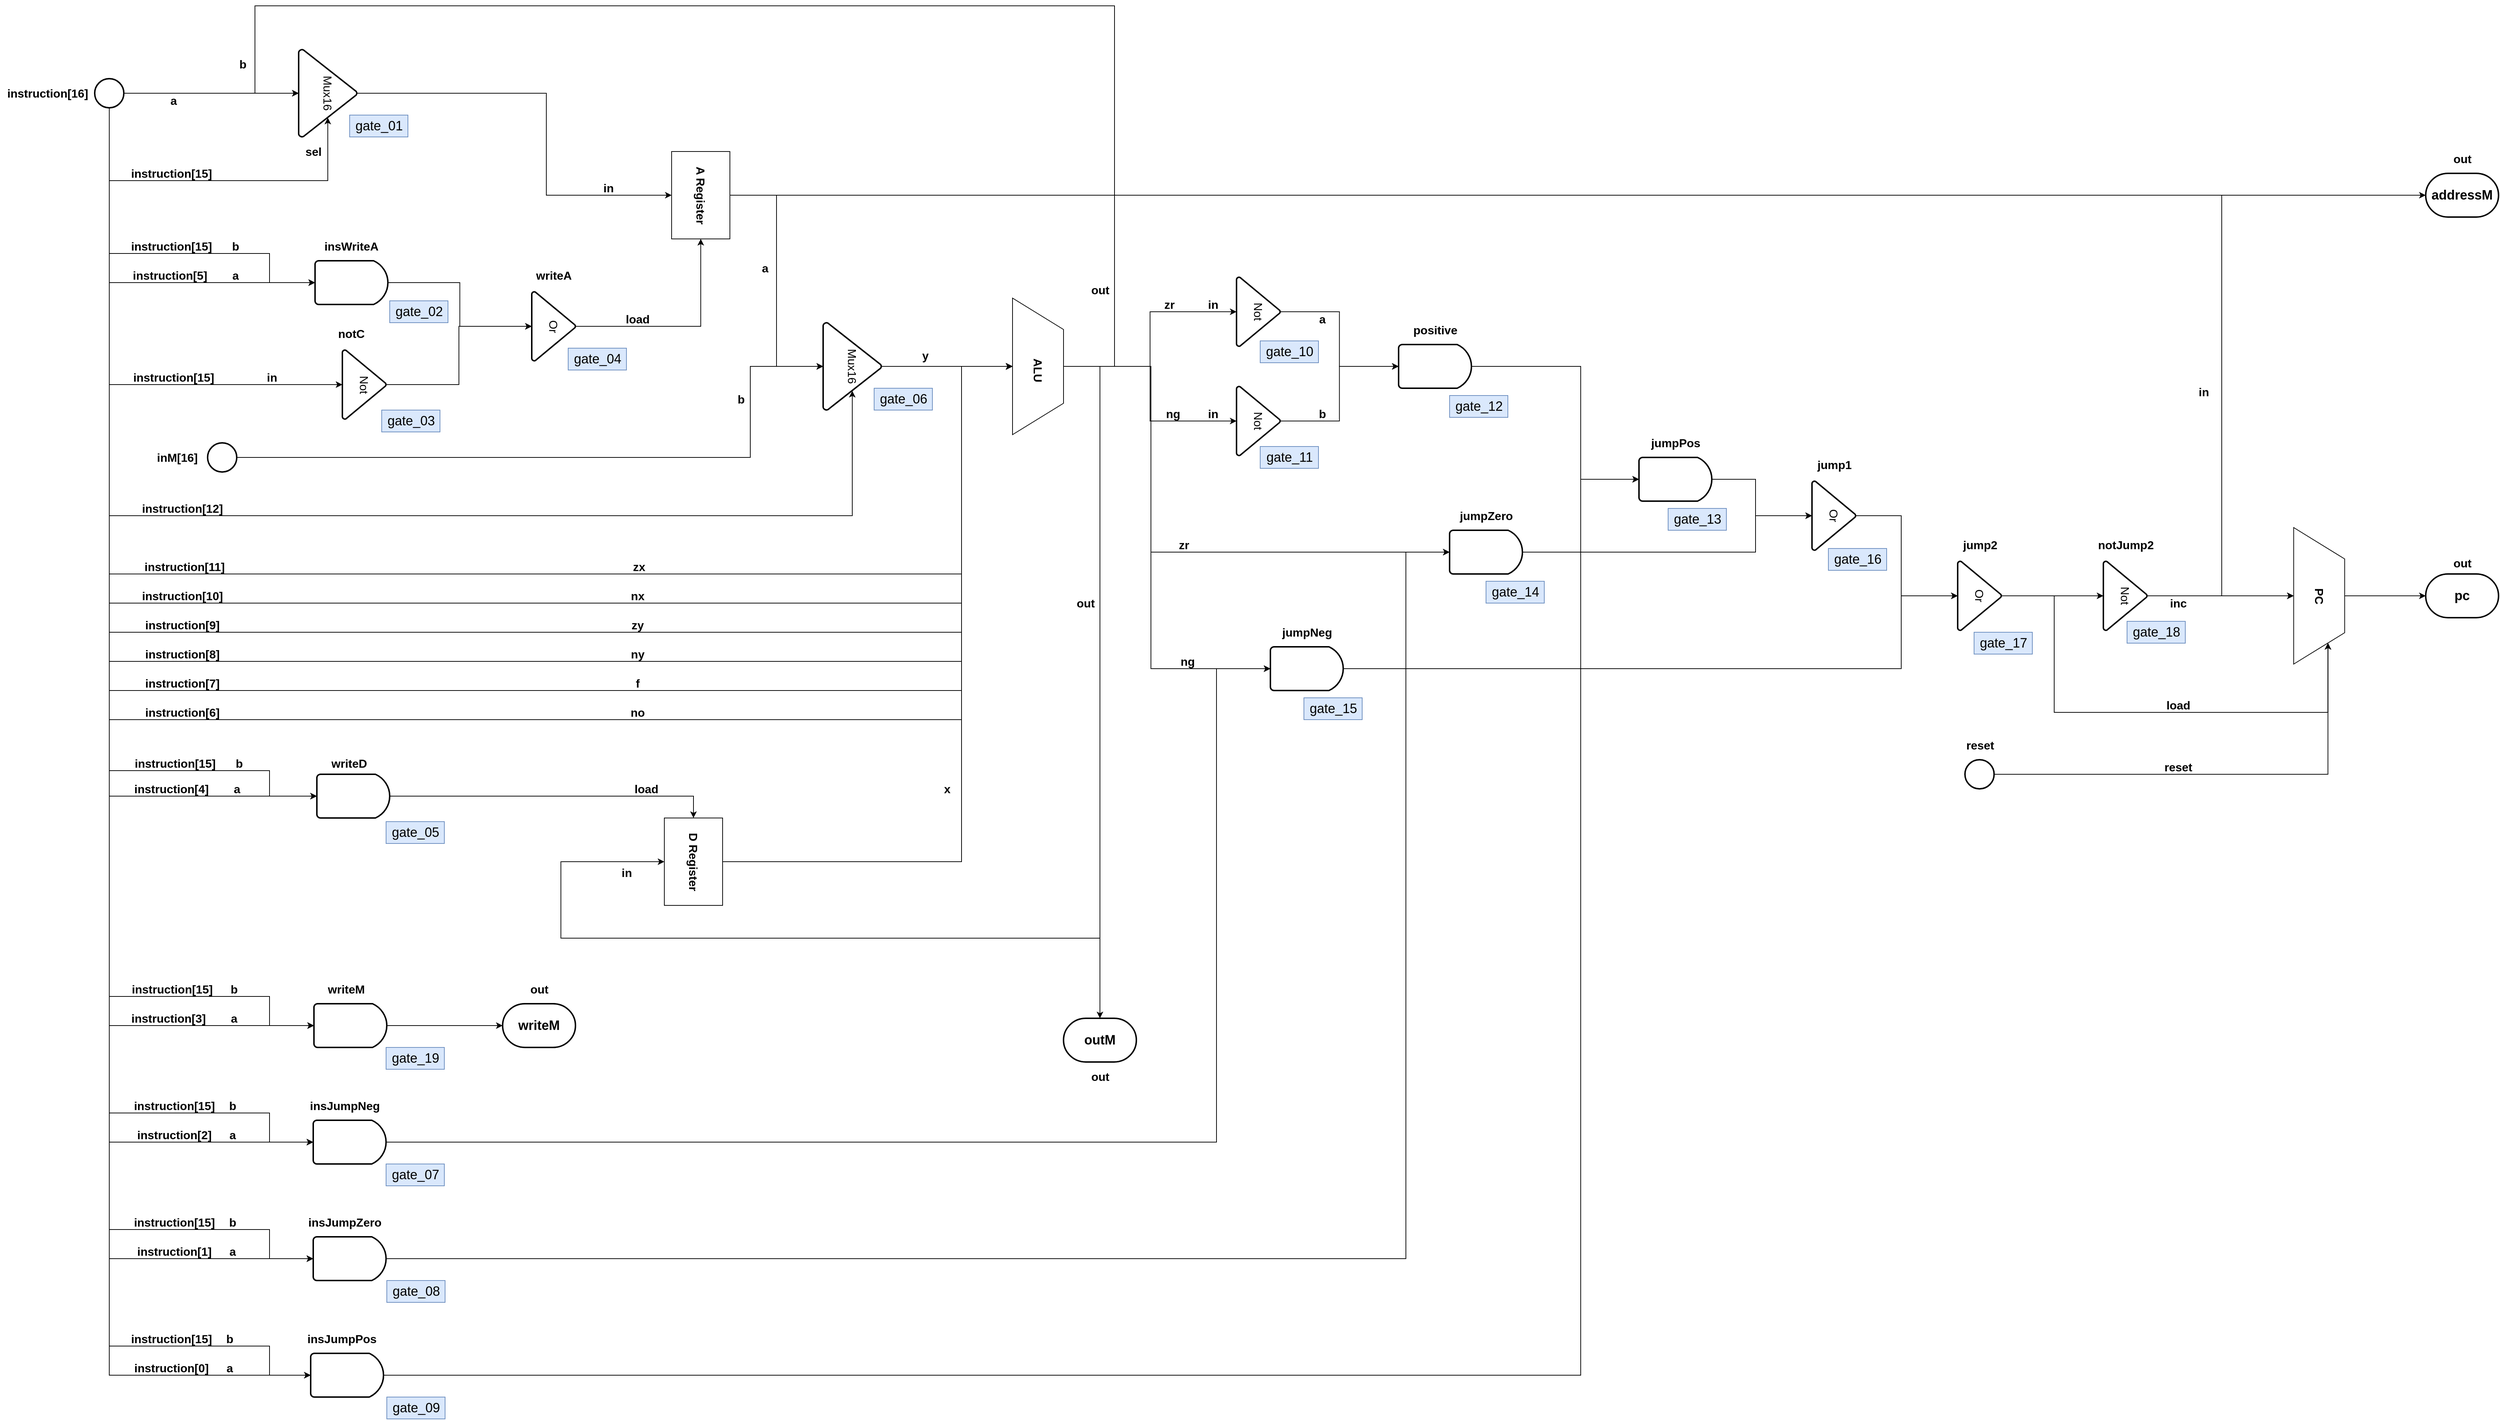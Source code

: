 <mxfile version="17.4.6" type="device"><diagram id="M8ErJZarfprn00fFAe0b" name="Page-1"><mxGraphModel dx="4912" dy="1990" grid="1" gridSize="10" guides="1" tooltips="1" connect="1" arrows="1" fold="1" page="1" pageScale="1" pageWidth="827" pageHeight="1169" math="0" shadow="0"><root><mxCell id="0"/><mxCell id="1" parent="0"/><mxCell id="nbXC6So5q-EZ1UPwCd8--90" style="edgeStyle=orthogonalEdgeStyle;rounded=0;orthogonalLoop=1;jettySize=auto;html=1;fontSize=16;entryX=0.5;entryY=1;entryDx=0;entryDy=0;entryPerimeter=0;exitX=1;exitY=0.5;exitDx=0;exitDy=0;exitPerimeter=0;" parent="1" source="nbXC6So5q-EZ1UPwCd8--1" target="nbXC6So5q-EZ1UPwCd8--88" edge="1"><mxGeometry relative="1" as="geometry"><mxPoint x="850" y="660" as="targetPoint"/><mxPoint x="320" y="670" as="sourcePoint"/><Array as="points"><mxPoint x="940" y="680"/><mxPoint x="940" y="555"/></Array></mxGeometry></mxCell><mxCell id="nbXC6So5q-EZ1UPwCd8--1" value="" style="strokeWidth=2;html=1;shape=mxgraph.flowchart.start_2;whiteSpace=wrap;" parent="1" vertex="1"><mxGeometry x="195" y="660" width="40" height="40" as="geometry"/></mxCell><mxCell id="nbXC6So5q-EZ1UPwCd8--2" value="inM[16]" style="text;html=1;align=center;verticalAlign=middle;resizable=0;points=[];autosize=1;strokeColor=none;fillColor=none;fontStyle=1;fontSize=16;" parent="1" vertex="1"><mxGeometry x="117.5" y="670" width="70" height="20" as="geometry"/></mxCell><mxCell id="nbXC6So5q-EZ1UPwCd8--8" style="edgeStyle=orthogonalEdgeStyle;rounded=0;orthogonalLoop=1;jettySize=auto;html=1;fontSize=16;" parent="1" source="nbXC6So5q-EZ1UPwCd8--3" target="nbXC6So5q-EZ1UPwCd8--7" edge="1"><mxGeometry relative="1" as="geometry"/></mxCell><mxCell id="nbXC6So5q-EZ1UPwCd8--9" style="edgeStyle=orthogonalEdgeStyle;rounded=0;orthogonalLoop=1;jettySize=auto;html=1;entryX=0.78;entryY=0.5;entryDx=0;entryDy=0;entryPerimeter=0;fontSize=16;" parent="1" source="nbXC6So5q-EZ1UPwCd8--3" target="nbXC6So5q-EZ1UPwCd8--7" edge="1"><mxGeometry relative="1" as="geometry"><Array as="points"><mxPoint x="60" y="300"/><mxPoint x="360" y="300"/></Array></mxGeometry></mxCell><mxCell id="nbXC6So5q-EZ1UPwCd8--56" style="edgeStyle=orthogonalEdgeStyle;rounded=0;orthogonalLoop=1;jettySize=auto;html=1;entryX=0;entryY=0.5;entryDx=0;entryDy=0;entryPerimeter=0;fontSize=16;exitX=0.5;exitY=1;exitDx=0;exitDy=0;exitPerimeter=0;" parent="1" source="nbXC6So5q-EZ1UPwCd8--3" target="nbXC6So5q-EZ1UPwCd8--32" edge="1"><mxGeometry relative="1" as="geometry"/></mxCell><mxCell id="nbXC6So5q-EZ1UPwCd8--59" style="edgeStyle=orthogonalEdgeStyle;rounded=0;orthogonalLoop=1;jettySize=auto;html=1;entryX=0.5;entryY=1;entryDx=0;entryDy=0;entryPerimeter=0;fontSize=16;exitX=0.5;exitY=1;exitDx=0;exitDy=0;exitPerimeter=0;" parent="1" source="nbXC6So5q-EZ1UPwCd8--3" target="nbXC6So5q-EZ1UPwCd8--43" edge="1"><mxGeometry relative="1" as="geometry"/></mxCell><mxCell id="nbXC6So5q-EZ1UPwCd8--62" style="edgeStyle=orthogonalEdgeStyle;rounded=0;orthogonalLoop=1;jettySize=auto;html=1;entryX=0;entryY=0.5;entryDx=0;entryDy=0;entryPerimeter=0;fontSize=16;" parent="1" source="nbXC6So5q-EZ1UPwCd8--3" target="nbXC6So5q-EZ1UPwCd8--32" edge="1"><mxGeometry relative="1" as="geometry"><Array as="points"><mxPoint x="60" y="400"/><mxPoint x="280" y="400"/><mxPoint x="280" y="440"/></Array></mxGeometry></mxCell><mxCell id="nbXC6So5q-EZ1UPwCd8--84" style="edgeStyle=orthogonalEdgeStyle;rounded=0;orthogonalLoop=1;jettySize=auto;html=1;entryX=0;entryY=0.5;entryDx=0;entryDy=0;entryPerimeter=0;fontSize=16;" parent="1" source="nbXC6So5q-EZ1UPwCd8--3" target="nbXC6So5q-EZ1UPwCd8--22" edge="1"><mxGeometry relative="1" as="geometry"><Array as="points"><mxPoint x="60" y="1145"/></Array></mxGeometry></mxCell><mxCell id="nbXC6So5q-EZ1UPwCd8--85" style="edgeStyle=orthogonalEdgeStyle;rounded=0;orthogonalLoop=1;jettySize=auto;html=1;entryX=0;entryY=0.5;entryDx=0;entryDy=0;entryPerimeter=0;fontSize=16;" parent="1" source="nbXC6So5q-EZ1UPwCd8--3" target="nbXC6So5q-EZ1UPwCd8--22" edge="1"><mxGeometry relative="1" as="geometry"><Array as="points"><mxPoint x="60" y="1110"/><mxPoint x="280" y="1110"/><mxPoint x="280" y="1145"/></Array></mxGeometry></mxCell><mxCell id="nbXC6So5q-EZ1UPwCd8--86" style="edgeStyle=orthogonalEdgeStyle;rounded=0;orthogonalLoop=1;jettySize=auto;html=1;entryX=0;entryY=0.5;entryDx=0;entryDy=0;entryPerimeter=0;fontSize=16;" parent="1" source="nbXC6So5q-EZ1UPwCd8--3" target="nbXC6So5q-EZ1UPwCd8--13" edge="1"><mxGeometry relative="1" as="geometry"><Array as="points"><mxPoint x="60" y="1460"/></Array></mxGeometry></mxCell><mxCell id="nbXC6So5q-EZ1UPwCd8--87" style="edgeStyle=orthogonalEdgeStyle;rounded=0;orthogonalLoop=1;jettySize=auto;html=1;entryX=0;entryY=0.5;entryDx=0;entryDy=0;entryPerimeter=0;fontSize=16;" parent="1" source="nbXC6So5q-EZ1UPwCd8--3" target="nbXC6So5q-EZ1UPwCd8--13" edge="1"><mxGeometry relative="1" as="geometry"><Array as="points"><mxPoint x="60" y="1420"/><mxPoint x="280" y="1420"/><mxPoint x="280" y="1460"/></Array></mxGeometry></mxCell><mxCell id="nbXC6So5q-EZ1UPwCd8--95" style="edgeStyle=orthogonalEdgeStyle;rounded=0;orthogonalLoop=1;jettySize=auto;html=1;entryX=0.78;entryY=0.5;entryDx=0;entryDy=0;entryPerimeter=0;fontSize=16;startArrow=none;exitX=0.5;exitY=1;exitDx=0;exitDy=0;exitPerimeter=0;" parent="1" source="nbXC6So5q-EZ1UPwCd8--3" target="nbXC6So5q-EZ1UPwCd8--88" edge="1"><mxGeometry relative="1" as="geometry"><Array as="points"><mxPoint x="60" y="760"/><mxPoint x="1080" y="760"/></Array></mxGeometry></mxCell><mxCell id="nbXC6So5q-EZ1UPwCd8--103" style="edgeStyle=orthogonalEdgeStyle;rounded=0;orthogonalLoop=1;jettySize=auto;html=1;entryX=0.5;entryY=0;entryDx=0;entryDy=0;fontSize=16;startArrow=none;exitX=0.5;exitY=1;exitDx=0;exitDy=0;exitPerimeter=0;" parent="1" source="nbXC6So5q-EZ1UPwCd8--3" target="nbXC6So5q-EZ1UPwCd8--76" edge="1"><mxGeometry relative="1" as="geometry"><Array as="points"><mxPoint x="60" y="840"/><mxPoint x="1230" y="840"/><mxPoint x="1230" y="555"/></Array></mxGeometry></mxCell><mxCell id="nbXC6So5q-EZ1UPwCd8--104" style="edgeStyle=orthogonalEdgeStyle;rounded=0;orthogonalLoop=1;jettySize=auto;html=1;entryX=0.5;entryY=0;entryDx=0;entryDy=0;fontSize=16;" parent="1" source="nbXC6So5q-EZ1UPwCd8--3" target="nbXC6So5q-EZ1UPwCd8--76" edge="1"><mxGeometry relative="1" as="geometry"><Array as="points"><mxPoint x="60" y="880"/><mxPoint x="1230" y="880"/><mxPoint x="1230" y="555"/></Array></mxGeometry></mxCell><mxCell id="nbXC6So5q-EZ1UPwCd8--105" style="edgeStyle=orthogonalEdgeStyle;rounded=0;orthogonalLoop=1;jettySize=auto;html=1;entryX=0.5;entryY=0;entryDx=0;entryDy=0;fontSize=16;" parent="1" source="nbXC6So5q-EZ1UPwCd8--3" target="nbXC6So5q-EZ1UPwCd8--76" edge="1"><mxGeometry relative="1" as="geometry"><Array as="points"><mxPoint x="60" y="920"/><mxPoint x="1230" y="920"/><mxPoint x="1230" y="555"/></Array></mxGeometry></mxCell><mxCell id="nbXC6So5q-EZ1UPwCd8--106" style="edgeStyle=orthogonalEdgeStyle;rounded=0;orthogonalLoop=1;jettySize=auto;html=1;entryX=0.5;entryY=0;entryDx=0;entryDy=0;fontSize=16;startArrow=none;exitX=0.5;exitY=1;exitDx=0;exitDy=0;exitPerimeter=0;" parent="1" source="nbXC6So5q-EZ1UPwCd8--3" target="nbXC6So5q-EZ1UPwCd8--76" edge="1"><mxGeometry relative="1" as="geometry"><Array as="points"><mxPoint x="60" y="960"/><mxPoint x="1230" y="960"/><mxPoint x="1230" y="555"/></Array></mxGeometry></mxCell><mxCell id="nbXC6So5q-EZ1UPwCd8--107" style="edgeStyle=orthogonalEdgeStyle;rounded=0;orthogonalLoop=1;jettySize=auto;html=1;entryX=0.5;entryY=0;entryDx=0;entryDy=0;fontSize=16;" parent="1" source="nbXC6So5q-EZ1UPwCd8--3" target="nbXC6So5q-EZ1UPwCd8--76" edge="1"><mxGeometry relative="1" as="geometry"><Array as="points"><mxPoint x="60" y="1000"/><mxPoint x="1230" y="1000"/><mxPoint x="1230" y="555"/></Array></mxGeometry></mxCell><mxCell id="nbXC6So5q-EZ1UPwCd8--108" style="edgeStyle=orthogonalEdgeStyle;rounded=0;orthogonalLoop=1;jettySize=auto;html=1;entryX=0.5;entryY=0;entryDx=0;entryDy=0;fontSize=16;startArrow=none;exitX=0.5;exitY=1;exitDx=0;exitDy=0;exitPerimeter=0;" parent="1" source="nbXC6So5q-EZ1UPwCd8--3" target="nbXC6So5q-EZ1UPwCd8--76" edge="1"><mxGeometry relative="1" as="geometry"><Array as="points"><mxPoint x="60" y="1040"/><mxPoint x="1230" y="1040"/><mxPoint x="1230" y="555"/></Array></mxGeometry></mxCell><mxCell id="7ASzj6v2sNFbcgBbg1hA-2" style="edgeStyle=orthogonalEdgeStyle;rounded=0;orthogonalLoop=1;jettySize=auto;html=1;entryX=0;entryY=0.5;entryDx=0;entryDy=0;entryPerimeter=0;" edge="1" parent="1" source="nbXC6So5q-EZ1UPwCd8--3" target="7ASzj6v2sNFbcgBbg1hA-1"><mxGeometry relative="1" as="geometry"><Array as="points"><mxPoint x="60" y="1620"/></Array></mxGeometry></mxCell><mxCell id="7ASzj6v2sNFbcgBbg1hA-3" style="edgeStyle=orthogonalEdgeStyle;rounded=0;orthogonalLoop=1;jettySize=auto;html=1;entryX=0;entryY=0.5;entryDx=0;entryDy=0;entryPerimeter=0;" edge="1" parent="1" source="nbXC6So5q-EZ1UPwCd8--3" target="7ASzj6v2sNFbcgBbg1hA-1"><mxGeometry relative="1" as="geometry"><Array as="points"><mxPoint x="60" y="1580"/><mxPoint x="280" y="1580"/><mxPoint x="280" y="1620"/></Array></mxGeometry></mxCell><mxCell id="7ASzj6v2sNFbcgBbg1hA-16" style="edgeStyle=orthogonalEdgeStyle;rounded=0;orthogonalLoop=1;jettySize=auto;html=1;entryX=0;entryY=0.5;entryDx=0;entryDy=0;entryPerimeter=0;" edge="1" parent="1" source="nbXC6So5q-EZ1UPwCd8--3" target="7ASzj6v2sNFbcgBbg1hA-10"><mxGeometry relative="1" as="geometry"><Array as="points"><mxPoint x="60" y="1780"/></Array></mxGeometry></mxCell><mxCell id="7ASzj6v2sNFbcgBbg1hA-17" style="edgeStyle=orthogonalEdgeStyle;rounded=0;orthogonalLoop=1;jettySize=auto;html=1;entryX=0;entryY=0.5;entryDx=0;entryDy=0;entryPerimeter=0;" edge="1" parent="1" source="nbXC6So5q-EZ1UPwCd8--3" target="7ASzj6v2sNFbcgBbg1hA-10"><mxGeometry relative="1" as="geometry"><Array as="points"><mxPoint x="60" y="1740"/><mxPoint x="280" y="1740"/><mxPoint x="280" y="1780"/></Array></mxGeometry></mxCell><mxCell id="7ASzj6v2sNFbcgBbg1hA-26" style="edgeStyle=orthogonalEdgeStyle;rounded=0;orthogonalLoop=1;jettySize=auto;html=1;entryX=0;entryY=0.5;entryDx=0;entryDy=0;entryPerimeter=0;" edge="1" parent="1" source="nbXC6So5q-EZ1UPwCd8--3" target="7ASzj6v2sNFbcgBbg1hA-20"><mxGeometry relative="1" as="geometry"><mxPoint x="-150" y="790" as="targetPoint"/><Array as="points"><mxPoint x="60" y="1940"/></Array></mxGeometry></mxCell><mxCell id="7ASzj6v2sNFbcgBbg1hA-27" style="edgeStyle=orthogonalEdgeStyle;rounded=0;orthogonalLoop=1;jettySize=auto;html=1;exitX=0.5;exitY=1;exitDx=0;exitDy=0;exitPerimeter=0;entryX=0;entryY=0.5;entryDx=0;entryDy=0;entryPerimeter=0;" edge="1" parent="1" source="nbXC6So5q-EZ1UPwCd8--3" target="7ASzj6v2sNFbcgBbg1hA-20"><mxGeometry relative="1" as="geometry"><mxPoint x="-110" y="830" as="targetPoint"/><Array as="points"><mxPoint x="60" y="1900"/><mxPoint x="280" y="1900"/><mxPoint x="280" y="1940"/></Array></mxGeometry></mxCell><mxCell id="nbXC6So5q-EZ1UPwCd8--3" value="" style="strokeWidth=2;html=1;shape=mxgraph.flowchart.start_2;whiteSpace=wrap;" parent="1" vertex="1"><mxGeometry x="40" y="160" width="40" height="40" as="geometry"/></mxCell><mxCell id="nbXC6So5q-EZ1UPwCd8--4" value="instruction[16]" style="text;html=1;align=center;verticalAlign=middle;resizable=0;points=[];autosize=1;strokeColor=none;fillColor=none;fontStyle=1;fontSize=16;" parent="1" vertex="1"><mxGeometry x="-90" y="170" width="130" height="20" as="geometry"/></mxCell><mxCell id="7ASzj6v2sNFbcgBbg1hA-62" style="edgeStyle=orthogonalEdgeStyle;rounded=0;orthogonalLoop=1;jettySize=auto;html=1;entryX=0;entryY=0.75;entryDx=0;entryDy=0;" edge="1" parent="1" source="nbXC6So5q-EZ1UPwCd8--5" target="7ASzj6v2sNFbcgBbg1hA-58"><mxGeometry relative="1" as="geometry"/></mxCell><mxCell id="nbXC6So5q-EZ1UPwCd8--5" value="" style="strokeWidth=2;html=1;shape=mxgraph.flowchart.start_2;whiteSpace=wrap;" parent="1" vertex="1"><mxGeometry x="2607.5" y="1095" width="40" height="40" as="geometry"/></mxCell><mxCell id="nbXC6So5q-EZ1UPwCd8--6" value="reset" style="text;html=1;align=center;verticalAlign=middle;resizable=0;points=[];autosize=1;strokeColor=none;fillColor=none;fontStyle=1;fontSize=16;" parent="1" vertex="1"><mxGeometry x="2602.5" y="1065" width="50" height="20" as="geometry"/></mxCell><mxCell id="nbXC6So5q-EZ1UPwCd8--67" style="edgeStyle=orthogonalEdgeStyle;rounded=0;orthogonalLoop=1;jettySize=auto;html=1;entryX=0;entryY=0.5;entryDx=0;entryDy=0;fontSize=16;" parent="1" source="nbXC6So5q-EZ1UPwCd8--7" target="nbXC6So5q-EZ1UPwCd8--65" edge="1"><mxGeometry relative="1" as="geometry"><Array as="points"><mxPoint x="660" y="180"/><mxPoint x="660" y="320"/></Array></mxGeometry></mxCell><mxCell id="nbXC6So5q-EZ1UPwCd8--7" value="Mux16" style="strokeWidth=2;html=1;shape=mxgraph.flowchart.extract_or_measurement;whiteSpace=wrap;fontSize=16;rotation=90;" parent="1" vertex="1"><mxGeometry x="300" y="140" width="120" height="80" as="geometry"/></mxCell><mxCell id="nbXC6So5q-EZ1UPwCd8--10" value="instruction[15]" style="text;html=1;align=center;verticalAlign=middle;resizable=0;points=[];autosize=1;strokeColor=none;fillColor=none;fontSize=16;fontStyle=1" parent="1" vertex="1"><mxGeometry x="80" y="280" width="130" height="20" as="geometry"/></mxCell><mxCell id="nbXC6So5q-EZ1UPwCd8--11" value="a" style="text;html=1;align=center;verticalAlign=middle;resizable=0;points=[];autosize=1;strokeColor=none;fillColor=none;fontSize=16;fontStyle=1" parent="1" vertex="1"><mxGeometry x="137.5" y="180" width="20" height="20" as="geometry"/></mxCell><mxCell id="nbXC6So5q-EZ1UPwCd8--12" value="sel" style="text;html=1;align=center;verticalAlign=middle;resizable=0;points=[];autosize=1;strokeColor=none;fillColor=none;fontSize=16;fontStyle=1" parent="1" vertex="1"><mxGeometry x="320" y="250" width="40" height="20" as="geometry"/></mxCell><mxCell id="7ASzj6v2sNFbcgBbg1hA-68" style="edgeStyle=orthogonalEdgeStyle;rounded=0;orthogonalLoop=1;jettySize=auto;html=1;entryX=0;entryY=0.5;entryDx=0;entryDy=0;entryPerimeter=0;fontSize=18;" edge="1" parent="1" source="nbXC6So5q-EZ1UPwCd8--13" target="7ASzj6v2sNFbcgBbg1hA-67"><mxGeometry relative="1" as="geometry"/></mxCell><mxCell id="nbXC6So5q-EZ1UPwCd8--13" value="" style="strokeWidth=2;html=1;shape=mxgraph.flowchart.delay;whiteSpace=wrap;fontSize=16;" parent="1" vertex="1"><mxGeometry x="341" y="1430" width="100" height="60" as="geometry"/></mxCell><mxCell id="nbXC6So5q-EZ1UPwCd8--15" value="instruction[3]" style="text;html=1;align=center;verticalAlign=middle;resizable=0;points=[];autosize=1;strokeColor=none;fillColor=none;fontSize=16;fontStyle=1" parent="1" vertex="1"><mxGeometry x="81" y="1440" width="120" height="20" as="geometry"/></mxCell><mxCell id="nbXC6So5q-EZ1UPwCd8--17" value="a" style="text;html=1;align=center;verticalAlign=middle;resizable=0;points=[];autosize=1;strokeColor=none;fillColor=none;fontSize=16;fontStyle=1" parent="1" vertex="1"><mxGeometry x="221" y="1440" width="20" height="20" as="geometry"/></mxCell><mxCell id="nbXC6So5q-EZ1UPwCd8--21" value="b" style="text;html=1;align=center;verticalAlign=middle;resizable=0;points=[];autosize=1;strokeColor=none;fillColor=none;fontSize=16;fontStyle=1" parent="1" vertex="1"><mxGeometry x="216" y="1400" width="30" height="20" as="geometry"/></mxCell><mxCell id="nbXC6So5q-EZ1UPwCd8--101" style="edgeStyle=orthogonalEdgeStyle;rounded=0;orthogonalLoop=1;jettySize=auto;html=1;exitX=1;exitY=0.5;exitDx=0;exitDy=0;exitPerimeter=0;entryX=0.5;entryY=0;entryDx=0;entryDy=0;fontSize=16;" parent="1" source="nbXC6So5q-EZ1UPwCd8--22" target="nbXC6So5q-EZ1UPwCd8--71" edge="1"><mxGeometry relative="1" as="geometry"/></mxCell><mxCell id="nbXC6So5q-EZ1UPwCd8--22" value="" style="strokeWidth=2;html=1;shape=mxgraph.flowchart.delay;whiteSpace=wrap;fontSize=16;" parent="1" vertex="1"><mxGeometry x="345" y="1115" width="100" height="60" as="geometry"/></mxCell><mxCell id="nbXC6So5q-EZ1UPwCd8--23" value="instruction[4]" style="text;html=1;align=center;verticalAlign=middle;resizable=0;points=[];autosize=1;strokeColor=none;fillColor=none;fontSize=16;fontStyle=1" parent="1" vertex="1"><mxGeometry x="85" y="1125" width="120" height="20" as="geometry"/></mxCell><mxCell id="nbXC6So5q-EZ1UPwCd8--25" value="a" style="text;html=1;align=center;verticalAlign=middle;resizable=0;points=[];autosize=1;strokeColor=none;fillColor=none;fontSize=16;fontStyle=1" parent="1" vertex="1"><mxGeometry x="225" y="1125" width="20" height="20" as="geometry"/></mxCell><mxCell id="nbXC6So5q-EZ1UPwCd8--26" value="instruction[15]" style="text;html=1;align=center;verticalAlign=middle;resizable=0;points=[];autosize=1;strokeColor=none;fillColor=none;fontSize=16;fontStyle=1" parent="1" vertex="1"><mxGeometry x="81" y="1400" width="130" height="20" as="geometry"/></mxCell><mxCell id="nbXC6So5q-EZ1UPwCd8--28" value="b" style="text;html=1;align=center;verticalAlign=middle;resizable=0;points=[];autosize=1;strokeColor=none;fillColor=none;fontSize=16;fontStyle=1" parent="1" vertex="1"><mxGeometry x="222.5" y="1090" width="30" height="20" as="geometry"/></mxCell><mxCell id="nbXC6So5q-EZ1UPwCd8--29" value="instruction[15]" style="text;html=1;align=center;verticalAlign=middle;resizable=0;points=[];autosize=1;strokeColor=none;fillColor=none;fontSize=16;fontStyle=1" parent="1" vertex="1"><mxGeometry x="85" y="1090" width="130" height="20" as="geometry"/></mxCell><mxCell id="nbXC6So5q-EZ1UPwCd8--50" value="" style="edgeStyle=orthogonalEdgeStyle;rounded=0;orthogonalLoop=1;jettySize=auto;html=1;fontSize=16;entryX=0.5;entryY=1;entryDx=0;entryDy=0;entryPerimeter=0;" parent="1" source="nbXC6So5q-EZ1UPwCd8--32" target="nbXC6So5q-EZ1UPwCd8--49" edge="1"><mxGeometry relative="1" as="geometry"/></mxCell><mxCell id="nbXC6So5q-EZ1UPwCd8--32" value="" style="strokeWidth=2;html=1;shape=mxgraph.flowchart.delay;whiteSpace=wrap;fontSize=16;" parent="1" vertex="1"><mxGeometry x="342.5" y="410" width="100" height="60" as="geometry"/></mxCell><mxCell id="nbXC6So5q-EZ1UPwCd8--35" value="instruction[15]" style="text;html=1;align=center;verticalAlign=middle;resizable=0;points=[];autosize=1;strokeColor=none;fillColor=none;fontSize=16;fontStyle=1" parent="1" vertex="1"><mxGeometry x="80" y="380" width="130" height="20" as="geometry"/></mxCell><mxCell id="nbXC6So5q-EZ1UPwCd8--36" value="b" style="text;html=1;align=center;verticalAlign=middle;resizable=0;points=[];autosize=1;strokeColor=none;fillColor=none;fontSize=16;fontStyle=1" parent="1" vertex="1"><mxGeometry x="217.5" y="380" width="30" height="20" as="geometry"/></mxCell><mxCell id="nbXC6So5q-EZ1UPwCd8--37" value="instruction[5]" style="text;html=1;align=center;verticalAlign=middle;resizable=0;points=[];autosize=1;strokeColor=none;fillColor=none;fontSize=16;fontStyle=1" parent="1" vertex="1"><mxGeometry x="82.5" y="420" width="120" height="20" as="geometry"/></mxCell><mxCell id="nbXC6So5q-EZ1UPwCd8--38" value="a" style="text;html=1;align=center;verticalAlign=middle;resizable=0;points=[];autosize=1;strokeColor=none;fillColor=none;fontSize=16;fontStyle=1" parent="1" vertex="1"><mxGeometry x="222.5" y="420" width="20" height="20" as="geometry"/></mxCell><mxCell id="nbXC6So5q-EZ1UPwCd8--39" value="writeM" style="text;html=1;align=center;verticalAlign=middle;resizable=0;points=[];autosize=1;strokeColor=none;fillColor=none;fontSize=16;fontStyle=1" parent="1" vertex="1"><mxGeometry x="350" y="1400" width="70" height="20" as="geometry"/></mxCell><mxCell id="nbXC6So5q-EZ1UPwCd8--40" value="writeD" style="text;html=1;align=center;verticalAlign=middle;resizable=0;points=[];autosize=1;strokeColor=none;fillColor=none;fontSize=16;fontStyle=1" parent="1" vertex="1"><mxGeometry x="359" y="1090" width="60" height="20" as="geometry"/></mxCell><mxCell id="nbXC6So5q-EZ1UPwCd8--41" value="insWriteA" style="text;html=1;align=center;verticalAlign=middle;resizable=0;points=[];autosize=1;strokeColor=none;fillColor=none;fontSize=16;fontStyle=1" parent="1" vertex="1"><mxGeometry x="346.5" y="380" width="90" height="20" as="geometry"/></mxCell><mxCell id="nbXC6So5q-EZ1UPwCd8--51" style="edgeStyle=orthogonalEdgeStyle;rounded=0;orthogonalLoop=1;jettySize=auto;html=1;fontSize=16;" parent="1" source="nbXC6So5q-EZ1UPwCd8--43" target="nbXC6So5q-EZ1UPwCd8--49" edge="1"><mxGeometry relative="1" as="geometry"/></mxCell><mxCell id="nbXC6So5q-EZ1UPwCd8--43" value="Not" style="strokeWidth=2;html=1;shape=mxgraph.flowchart.extract_or_measurement;whiteSpace=wrap;fontSize=16;rotation=90;" parent="1" vertex="1"><mxGeometry x="362.5" y="550" width="95" height="60" as="geometry"/></mxCell><mxCell id="nbXC6So5q-EZ1UPwCd8--45" value="instruction[15]" style="text;html=1;align=center;verticalAlign=middle;resizable=0;points=[];autosize=1;strokeColor=none;fillColor=none;fontSize=16;fontStyle=1" parent="1" vertex="1"><mxGeometry x="82.5" y="560" width="130" height="20" as="geometry"/></mxCell><mxCell id="nbXC6So5q-EZ1UPwCd8--48" value="in" style="text;html=1;align=center;verticalAlign=middle;resizable=0;points=[];autosize=1;strokeColor=none;fillColor=none;fontSize=16;fontStyle=1" parent="1" vertex="1"><mxGeometry x="267.5" y="560" width="30" height="20" as="geometry"/></mxCell><mxCell id="nbXC6So5q-EZ1UPwCd8--68" style="edgeStyle=orthogonalEdgeStyle;rounded=0;orthogonalLoop=1;jettySize=auto;html=1;entryX=0.5;entryY=1;entryDx=0;entryDy=0;fontSize=16;" parent="1" source="nbXC6So5q-EZ1UPwCd8--49" target="nbXC6So5q-EZ1UPwCd8--65" edge="1"><mxGeometry relative="1" as="geometry"/></mxCell><mxCell id="nbXC6So5q-EZ1UPwCd8--49" value="Or" style="strokeWidth=2;html=1;shape=mxgraph.flowchart.extract_or_measurement;whiteSpace=wrap;fontSize=16;rotation=90;" parent="1" vertex="1"><mxGeometry x="622.5" y="470" width="95" height="60" as="geometry"/></mxCell><mxCell id="nbXC6So5q-EZ1UPwCd8--52" value="notC" style="text;html=1;align=center;verticalAlign=middle;resizable=0;points=[];autosize=1;strokeColor=none;fillColor=none;fontSize=16;fontStyle=1" parent="1" vertex="1"><mxGeometry x="366.5" y="500" width="50" height="20" as="geometry"/></mxCell><mxCell id="nbXC6So5q-EZ1UPwCd8--53" value="writeA" style="text;html=1;align=center;verticalAlign=middle;resizable=0;points=[];autosize=1;strokeColor=none;fillColor=none;fontSize=16;fontStyle=1" parent="1" vertex="1"><mxGeometry x="640" y="420" width="60" height="20" as="geometry"/></mxCell><mxCell id="nbXC6So5q-EZ1UPwCd8--92" style="edgeStyle=orthogonalEdgeStyle;rounded=0;orthogonalLoop=1;jettySize=auto;html=1;entryX=0.5;entryY=1;entryDx=0;entryDy=0;entryPerimeter=0;fontSize=16;" parent="1" source="nbXC6So5q-EZ1UPwCd8--65" target="nbXC6So5q-EZ1UPwCd8--88" edge="1"><mxGeometry relative="1" as="geometry"/></mxCell><mxCell id="7ASzj6v2sNFbcgBbg1hA-63" style="edgeStyle=orthogonalEdgeStyle;rounded=0;orthogonalLoop=1;jettySize=auto;html=1;entryX=0.5;entryY=0;entryDx=0;entryDy=0;" edge="1" parent="1" source="nbXC6So5q-EZ1UPwCd8--65" target="7ASzj6v2sNFbcgBbg1hA-58"><mxGeometry relative="1" as="geometry"><mxPoint x="2490" y="330" as="targetPoint"/><Array as="points"><mxPoint x="2960" y="320"/><mxPoint x="2960" y="870"/></Array></mxGeometry></mxCell><mxCell id="7ASzj6v2sNFbcgBbg1hA-73" style="edgeStyle=orthogonalEdgeStyle;rounded=0;orthogonalLoop=1;jettySize=auto;html=1;fontSize=18;entryX=0;entryY=0.5;entryDx=0;entryDy=0;entryPerimeter=0;" edge="1" parent="1" source="nbXC6So5q-EZ1UPwCd8--65" target="7ASzj6v2sNFbcgBbg1hA-72"><mxGeometry relative="1" as="geometry"><mxPoint x="2450" y="290" as="targetPoint"/></mxGeometry></mxCell><mxCell id="nbXC6So5q-EZ1UPwCd8--65" value="" style="rounded=0;whiteSpace=wrap;html=1;fontSize=16;" parent="1" vertex="1"><mxGeometry x="832" y="260" width="80" height="120" as="geometry"/></mxCell><mxCell id="nbXC6So5q-EZ1UPwCd8--66" value="A Register" style="text;html=1;align=center;verticalAlign=middle;resizable=0;points=[];autosize=1;strokeColor=none;fillColor=none;fontSize=16;fontStyle=1;rotation=90;" parent="1" vertex="1"><mxGeometry x="827" y="310" width="90" height="20" as="geometry"/></mxCell><mxCell id="nbXC6So5q-EZ1UPwCd8--69" value="in" style="text;html=1;align=center;verticalAlign=middle;resizable=0;points=[];autosize=1;strokeColor=none;fillColor=none;fontSize=16;fontStyle=1" parent="1" vertex="1"><mxGeometry x="730" y="300" width="30" height="20" as="geometry"/></mxCell><mxCell id="nbXC6So5q-EZ1UPwCd8--70" value="load" style="text;html=1;align=center;verticalAlign=middle;resizable=0;points=[];autosize=1;strokeColor=none;fillColor=none;fontSize=16;fontStyle=1" parent="1" vertex="1"><mxGeometry x="760" y="480" width="50" height="20" as="geometry"/></mxCell><mxCell id="nbXC6So5q-EZ1UPwCd8--82" style="edgeStyle=orthogonalEdgeStyle;rounded=0;orthogonalLoop=1;jettySize=auto;html=1;fontSize=16;exitX=1;exitY=0.5;exitDx=0;exitDy=0;entryX=0.5;entryY=0;entryDx=0;entryDy=0;" parent="1" source="nbXC6So5q-EZ1UPwCd8--71" target="nbXC6So5q-EZ1UPwCd8--76" edge="1"><mxGeometry relative="1" as="geometry"><mxPoint x="1310" y="700" as="targetPoint"/><Array as="points"><mxPoint x="1230" y="1235"/><mxPoint x="1230" y="555"/></Array></mxGeometry></mxCell><mxCell id="nbXC6So5q-EZ1UPwCd8--71" value="" style="rounded=0;whiteSpace=wrap;html=1;fontSize=16;" parent="1" vertex="1"><mxGeometry x="822" y="1175" width="80" height="120" as="geometry"/></mxCell><mxCell id="nbXC6So5q-EZ1UPwCd8--72" value="D Register" style="text;html=1;align=center;verticalAlign=middle;resizable=0;points=[];autosize=1;strokeColor=none;fillColor=none;fontSize=16;fontStyle=1;rotation=90;" parent="1" vertex="1"><mxGeometry x="812" y="1225" width="100" height="20" as="geometry"/></mxCell><mxCell id="nbXC6So5q-EZ1UPwCd8--74" value="load" style="text;html=1;align=center;verticalAlign=middle;resizable=0;points=[];autosize=1;strokeColor=none;fillColor=none;fontSize=16;fontStyle=1" parent="1" vertex="1"><mxGeometry x="772" y="1125" width="50" height="20" as="geometry"/></mxCell><mxCell id="nbXC6So5q-EZ1UPwCd8--78" style="edgeStyle=orthogonalEdgeStyle;rounded=0;orthogonalLoop=1;jettySize=auto;html=1;fontSize=16;exitX=0.5;exitY=1;exitDx=0;exitDy=0;entryX=0;entryY=0.5;entryDx=0;entryDy=0;" parent="1" source="nbXC6So5q-EZ1UPwCd8--76" target="nbXC6So5q-EZ1UPwCd8--71" edge="1"><mxGeometry relative="1" as="geometry"><mxPoint x="680" y="1260" as="targetPoint"/><Array as="points"><mxPoint x="1420" y="555"/><mxPoint x="1420" y="1340"/><mxPoint x="680" y="1340"/><mxPoint x="680" y="1235"/></Array></mxGeometry></mxCell><mxCell id="nbXC6So5q-EZ1UPwCd8--80" style="edgeStyle=orthogonalEdgeStyle;rounded=0;orthogonalLoop=1;jettySize=auto;html=1;entryX=0.5;entryY=1;entryDx=0;entryDy=0;entryPerimeter=0;fontSize=16;exitX=0.5;exitY=1;exitDx=0;exitDy=0;" parent="1" source="nbXC6So5q-EZ1UPwCd8--76" target="nbXC6So5q-EZ1UPwCd8--7" edge="1"><mxGeometry relative="1" as="geometry"><Array as="points"><mxPoint x="1440" y="555"/><mxPoint x="1440" y="60"/><mxPoint x="260" y="60"/><mxPoint x="260" y="180"/></Array></mxGeometry></mxCell><mxCell id="yuiBS9D33r2ZkIuVCsqU-2" style="edgeStyle=orthogonalEdgeStyle;rounded=0;orthogonalLoop=1;jettySize=auto;html=1;entryX=0.5;entryY=1;entryDx=0;entryDy=0;entryPerimeter=0;" parent="1" source="nbXC6So5q-EZ1UPwCd8--76" target="yuiBS9D33r2ZkIuVCsqU-1" edge="1"><mxGeometry relative="1" as="geometry"/></mxCell><mxCell id="yuiBS9D33r2ZkIuVCsqU-7" style="edgeStyle=orthogonalEdgeStyle;rounded=0;orthogonalLoop=1;jettySize=auto;html=1;fontSize=16;" parent="1" source="nbXC6So5q-EZ1UPwCd8--76" target="yuiBS9D33r2ZkIuVCsqU-6" edge="1"><mxGeometry relative="1" as="geometry"/></mxCell><mxCell id="7ASzj6v2sNFbcgBbg1hA-37" style="edgeStyle=orthogonalEdgeStyle;rounded=0;orthogonalLoop=1;jettySize=auto;html=1;exitX=0.5;exitY=1;exitDx=0;exitDy=0;entryX=0;entryY=0.5;entryDx=0;entryDy=0;entryPerimeter=0;" edge="1" parent="1" source="nbXC6So5q-EZ1UPwCd8--76" target="7ASzj6v2sNFbcgBbg1hA-38"><mxGeometry relative="1" as="geometry"><mxPoint x="1680" y="910" as="targetPoint"/><Array as="points"><mxPoint x="1490" y="555"/><mxPoint x="1490" y="810"/></Array></mxGeometry></mxCell><mxCell id="7ASzj6v2sNFbcgBbg1hA-41" style="edgeStyle=orthogonalEdgeStyle;rounded=0;orthogonalLoop=1;jettySize=auto;html=1;exitX=0.5;exitY=1;exitDx=0;exitDy=0;entryX=0;entryY=0.5;entryDx=0;entryDy=0;entryPerimeter=0;" edge="1" parent="1" source="nbXC6So5q-EZ1UPwCd8--76" target="7ASzj6v2sNFbcgBbg1hA-42"><mxGeometry relative="1" as="geometry"><mxPoint x="1490" y="1100" as="targetPoint"/><Array as="points"><mxPoint x="1490" y="555"/><mxPoint x="1490" y="970"/></Array></mxGeometry></mxCell><mxCell id="7ASzj6v2sNFbcgBbg1hA-70" style="edgeStyle=orthogonalEdgeStyle;rounded=0;orthogonalLoop=1;jettySize=auto;html=1;entryX=0.5;entryY=0;entryDx=0;entryDy=0;entryPerimeter=0;fontSize=18;" edge="1" parent="1" target="7ASzj6v2sNFbcgBbg1hA-69"><mxGeometry relative="1" as="geometry"><mxPoint x="1380" y="555" as="sourcePoint"/><Array as="points"><mxPoint x="1420" y="555"/></Array></mxGeometry></mxCell><mxCell id="nbXC6So5q-EZ1UPwCd8--76" value="" style="verticalLabelPosition=middle;verticalAlign=middle;html=1;shape=trapezoid;perimeter=trapezoidPerimeter;whiteSpace=wrap;size=0.23;arcSize=10;flipV=1;labelPosition=center;align=center;fontSize=16;rotation=-90;" parent="1" vertex="1"><mxGeometry x="1241.25" y="520" width="187.5" height="70" as="geometry"/></mxCell><mxCell id="nbXC6So5q-EZ1UPwCd8--77" value="ALU" style="text;html=1;align=center;verticalAlign=middle;resizable=0;points=[];autosize=1;strokeColor=none;fillColor=none;fontSize=16;fontStyle=1;rotation=90;" parent="1" vertex="1"><mxGeometry x="1310" y="550" width="50" height="20" as="geometry"/></mxCell><mxCell id="nbXC6So5q-EZ1UPwCd8--79" value="in" style="text;html=1;align=center;verticalAlign=middle;resizable=0;points=[];autosize=1;strokeColor=none;fillColor=none;fontSize=16;fontStyle=1" parent="1" vertex="1"><mxGeometry x="755" y="1240" width="30" height="20" as="geometry"/></mxCell><mxCell id="nbXC6So5q-EZ1UPwCd8--81" value="b" style="text;html=1;align=center;verticalAlign=middle;resizable=0;points=[];autosize=1;strokeColor=none;fillColor=none;fontSize=16;fontStyle=1" parent="1" vertex="1"><mxGeometry x="227.5" y="130" width="30" height="20" as="geometry"/></mxCell><mxCell id="nbXC6So5q-EZ1UPwCd8--83" value="x" style="text;html=1;align=center;verticalAlign=middle;resizable=0;points=[];autosize=1;strokeColor=none;fillColor=none;fontSize=16;fontStyle=1" parent="1" vertex="1"><mxGeometry x="1200" y="1125" width="20" height="20" as="geometry"/></mxCell><mxCell id="nbXC6So5q-EZ1UPwCd8--98" style="edgeStyle=orthogonalEdgeStyle;rounded=0;orthogonalLoop=1;jettySize=auto;html=1;entryX=0.5;entryY=0;entryDx=0;entryDy=0;fontSize=16;" parent="1" source="nbXC6So5q-EZ1UPwCd8--88" target="nbXC6So5q-EZ1UPwCd8--76" edge="1"><mxGeometry relative="1" as="geometry"/></mxCell><mxCell id="nbXC6So5q-EZ1UPwCd8--88" value="Mux16" style="strokeWidth=2;html=1;shape=mxgraph.flowchart.extract_or_measurement;whiteSpace=wrap;fontSize=16;rotation=90;" parent="1" vertex="1"><mxGeometry x="1020" y="515" width="120" height="80" as="geometry"/></mxCell><mxCell id="nbXC6So5q-EZ1UPwCd8--91" value="b" style="text;html=1;align=center;verticalAlign=middle;resizable=0;points=[];autosize=1;strokeColor=none;fillColor=none;fontSize=16;fontStyle=1" parent="1" vertex="1"><mxGeometry x="912" y="590" width="30" height="20" as="geometry"/></mxCell><mxCell id="nbXC6So5q-EZ1UPwCd8--93" value="a" style="text;html=1;align=center;verticalAlign=middle;resizable=0;points=[];autosize=1;strokeColor=none;fillColor=none;fontSize=16;fontStyle=1" parent="1" vertex="1"><mxGeometry x="950" y="410" width="20" height="20" as="geometry"/></mxCell><mxCell id="nbXC6So5q-EZ1UPwCd8--96" value="instruction[12]" style="text;html=1;align=center;verticalAlign=middle;resizable=0;points=[];autosize=1;strokeColor=none;fillColor=none;fontSize=16;fontStyle=1" parent="1" vertex="1"><mxGeometry x="95" y="740" width="130" height="20" as="geometry"/></mxCell><mxCell id="nbXC6So5q-EZ1UPwCd8--99" value="y" style="text;html=1;align=center;verticalAlign=middle;resizable=0;points=[];autosize=1;strokeColor=none;fillColor=none;fontSize=16;fontStyle=1" parent="1" vertex="1"><mxGeometry x="1170" y="530" width="20" height="20" as="geometry"/></mxCell><mxCell id="nbXC6So5q-EZ1UPwCd8--110" value="instruction[10]" style="text;html=1;align=center;verticalAlign=middle;resizable=0;points=[];autosize=1;strokeColor=none;fillColor=none;fontSize=16;fontStyle=1" parent="1" vertex="1"><mxGeometry x="95" y="860" width="130" height="20" as="geometry"/></mxCell><mxCell id="nbXC6So5q-EZ1UPwCd8--111" value="instruction[9]" style="text;html=1;align=center;verticalAlign=middle;resizable=0;points=[];autosize=1;strokeColor=none;fillColor=none;fontSize=16;fontStyle=1" parent="1" vertex="1"><mxGeometry x="100" y="900" width="120" height="20" as="geometry"/></mxCell><mxCell id="nbXC6So5q-EZ1UPwCd8--112" value="instruction[8]" style="text;html=1;align=center;verticalAlign=middle;resizable=0;points=[];autosize=1;strokeColor=none;fillColor=none;fontSize=16;fontStyle=1" parent="1" vertex="1"><mxGeometry x="100" y="940" width="120" height="20" as="geometry"/></mxCell><mxCell id="nbXC6So5q-EZ1UPwCd8--113" value="instruction[7]" style="text;html=1;align=center;verticalAlign=middle;resizable=0;points=[];autosize=1;strokeColor=none;fillColor=none;fontSize=16;fontStyle=1" parent="1" vertex="1"><mxGeometry x="100" y="980" width="120" height="20" as="geometry"/></mxCell><mxCell id="nbXC6So5q-EZ1UPwCd8--114" value="instruction[6]" style="text;html=1;align=center;verticalAlign=middle;resizable=0;points=[];autosize=1;strokeColor=none;fillColor=none;fontSize=16;fontStyle=1" parent="1" vertex="1"><mxGeometry x="100" y="1020" width="120" height="20" as="geometry"/></mxCell><mxCell id="nbXC6So5q-EZ1UPwCd8--109" value="instruction[11]" style="text;html=1;align=center;verticalAlign=middle;resizable=0;points=[];autosize=1;strokeColor=none;fillColor=none;fontSize=16;fontStyle=1" parent="1" vertex="1"><mxGeometry x="97.5" y="820" width="130" height="20" as="geometry"/></mxCell><mxCell id="nbXC6So5q-EZ1UPwCd8--118" value="zx" style="text;html=1;align=center;verticalAlign=middle;resizable=0;points=[];autosize=1;strokeColor=none;fillColor=none;fontSize=16;fontStyle=1" parent="1" vertex="1"><mxGeometry x="772" y="820" width="30" height="20" as="geometry"/></mxCell><mxCell id="nbXC6So5q-EZ1UPwCd8--119" value="nx" style="text;html=1;align=center;verticalAlign=middle;resizable=0;points=[];autosize=1;strokeColor=none;fillColor=none;fontSize=16;fontStyle=1" parent="1" vertex="1"><mxGeometry x="770" y="860" width="30" height="20" as="geometry"/></mxCell><mxCell id="nbXC6So5q-EZ1UPwCd8--120" value="zy" style="text;html=1;align=center;verticalAlign=middle;resizable=0;points=[];autosize=1;strokeColor=none;fillColor=none;fontSize=16;fontStyle=1" parent="1" vertex="1"><mxGeometry x="770" y="900" width="30" height="20" as="geometry"/></mxCell><mxCell id="nbXC6So5q-EZ1UPwCd8--121" value="ny" style="text;html=1;align=center;verticalAlign=middle;resizable=0;points=[];autosize=1;strokeColor=none;fillColor=none;fontSize=16;fontStyle=1" parent="1" vertex="1"><mxGeometry x="770" y="940" width="30" height="20" as="geometry"/></mxCell><mxCell id="nbXC6So5q-EZ1UPwCd8--123" value="f" style="text;html=1;align=center;verticalAlign=middle;resizable=0;points=[];autosize=1;strokeColor=none;fillColor=none;fontSize=16;fontStyle=1" parent="1" vertex="1"><mxGeometry x="775" y="980" width="20" height="20" as="geometry"/></mxCell><mxCell id="nbXC6So5q-EZ1UPwCd8--124" value="no" style="text;html=1;align=center;verticalAlign=middle;resizable=0;points=[];autosize=1;strokeColor=none;fillColor=none;fontSize=16;fontStyle=1" parent="1" vertex="1"><mxGeometry x="765" y="1020" width="40" height="20" as="geometry"/></mxCell><mxCell id="yuiBS9D33r2ZkIuVCsqU-13" style="edgeStyle=orthogonalEdgeStyle;rounded=0;orthogonalLoop=1;jettySize=auto;html=1;entryX=0;entryY=0.5;entryDx=0;entryDy=0;entryPerimeter=0;fontSize=16;" parent="1" source="yuiBS9D33r2ZkIuVCsqU-1" target="yuiBS9D33r2ZkIuVCsqU-12" edge="1"><mxGeometry relative="1" as="geometry"/></mxCell><mxCell id="yuiBS9D33r2ZkIuVCsqU-1" value="Not" style="strokeWidth=2;html=1;shape=mxgraph.flowchart.extract_or_measurement;whiteSpace=wrap;fontSize=16;rotation=90;" parent="1" vertex="1"><mxGeometry x="1590" y="450" width="95" height="60" as="geometry"/></mxCell><mxCell id="yuiBS9D33r2ZkIuVCsqU-3" value="in" style="text;html=1;align=center;verticalAlign=middle;resizable=0;points=[];autosize=1;strokeColor=none;fillColor=none;fontSize=16;fontStyle=1" parent="1" vertex="1"><mxGeometry x="1560" y="460" width="30" height="20" as="geometry"/></mxCell><mxCell id="yuiBS9D33r2ZkIuVCsqU-5" value="zr" style="text;html=1;align=center;verticalAlign=middle;resizable=0;points=[];autosize=1;strokeColor=none;fillColor=none;fontSize=16;fontStyle=1" parent="1" vertex="1"><mxGeometry x="1500" y="460" width="30" height="20" as="geometry"/></mxCell><mxCell id="yuiBS9D33r2ZkIuVCsqU-14" style="edgeStyle=orthogonalEdgeStyle;rounded=0;orthogonalLoop=1;jettySize=auto;html=1;entryX=0;entryY=0.5;entryDx=0;entryDy=0;entryPerimeter=0;fontSize=16;" parent="1" source="yuiBS9D33r2ZkIuVCsqU-6" target="yuiBS9D33r2ZkIuVCsqU-12" edge="1"><mxGeometry relative="1" as="geometry"/></mxCell><mxCell id="yuiBS9D33r2ZkIuVCsqU-6" value="Not" style="strokeWidth=2;html=1;shape=mxgraph.flowchart.extract_or_measurement;whiteSpace=wrap;fontSize=16;rotation=90;" parent="1" vertex="1"><mxGeometry x="1590" y="600" width="95" height="60" as="geometry"/></mxCell><mxCell id="yuiBS9D33r2ZkIuVCsqU-8" value="ng" style="text;html=1;align=center;verticalAlign=middle;resizable=0;points=[];autosize=1;strokeColor=none;fillColor=none;fontSize=16;fontStyle=1" parent="1" vertex="1"><mxGeometry x="1500" y="610" width="40" height="20" as="geometry"/></mxCell><mxCell id="yuiBS9D33r2ZkIuVCsqU-10" value="in" style="text;html=1;align=center;verticalAlign=middle;resizable=0;points=[];autosize=1;strokeColor=none;fillColor=none;fontSize=16;fontStyle=1" parent="1" vertex="1"><mxGeometry x="1560" y="610" width="30" height="20" as="geometry"/></mxCell><mxCell id="7ASzj6v2sNFbcgBbg1hA-32" style="edgeStyle=orthogonalEdgeStyle;rounded=0;orthogonalLoop=1;jettySize=auto;html=1;entryX=0;entryY=0.5;entryDx=0;entryDy=0;entryPerimeter=0;" edge="1" parent="1" source="yuiBS9D33r2ZkIuVCsqU-12" target="7ASzj6v2sNFbcgBbg1hA-31"><mxGeometry relative="1" as="geometry"><Array as="points"><mxPoint x="2080" y="555"/><mxPoint x="2080" y="710"/></Array></mxGeometry></mxCell><mxCell id="yuiBS9D33r2ZkIuVCsqU-12" value="" style="strokeWidth=2;html=1;shape=mxgraph.flowchart.delay;whiteSpace=wrap;fontSize=16;" parent="1" vertex="1"><mxGeometry x="1830" y="525" width="100" height="60" as="geometry"/></mxCell><mxCell id="yuiBS9D33r2ZkIuVCsqU-15" value="b" style="text;html=1;align=center;verticalAlign=middle;resizable=0;points=[];autosize=1;strokeColor=none;fillColor=none;fontSize=16;fontStyle=1" parent="1" vertex="1"><mxGeometry x="1710" y="610" width="30" height="20" as="geometry"/></mxCell><mxCell id="yuiBS9D33r2ZkIuVCsqU-16" value="a" style="text;html=1;align=center;verticalAlign=middle;resizable=0;points=[];autosize=1;strokeColor=none;fillColor=none;fontSize=16;fontStyle=1" parent="1" vertex="1"><mxGeometry x="1715" y="480" width="20" height="20" as="geometry"/></mxCell><mxCell id="yuiBS9D33r2ZkIuVCsqU-17" value="positive" style="text;html=1;align=center;verticalAlign=middle;resizable=0;points=[];autosize=1;strokeColor=none;fillColor=none;fontSize=16;fontStyle=1" parent="1" vertex="1"><mxGeometry x="1840" y="495" width="80" height="20" as="geometry"/></mxCell><mxCell id="7ASzj6v2sNFbcgBbg1hA-40" style="edgeStyle=orthogonalEdgeStyle;rounded=0;orthogonalLoop=1;jettySize=auto;html=1;entryX=0;entryY=0.5;entryDx=0;entryDy=0;entryPerimeter=0;" edge="1" parent="1" source="7ASzj6v2sNFbcgBbg1hA-1" target="7ASzj6v2sNFbcgBbg1hA-42"><mxGeometry relative="1" as="geometry"><mxPoint x="1550" y="1170" as="targetPoint"/><Array as="points"><mxPoint x="1580" y="1620"/><mxPoint x="1580" y="970"/></Array></mxGeometry></mxCell><mxCell id="7ASzj6v2sNFbcgBbg1hA-1" value="" style="strokeWidth=2;html=1;shape=mxgraph.flowchart.delay;whiteSpace=wrap;fontSize=16;" vertex="1" parent="1"><mxGeometry x="340" y="1590" width="100" height="60" as="geometry"/></mxCell><mxCell id="7ASzj6v2sNFbcgBbg1hA-4" value="instruction[15]" style="text;html=1;align=center;verticalAlign=middle;resizable=0;points=[];autosize=1;strokeColor=none;fillColor=none;fontSize=16;fontStyle=1" vertex="1" parent="1"><mxGeometry x="83.5" y="1560" width="130" height="20" as="geometry"/></mxCell><mxCell id="7ASzj6v2sNFbcgBbg1hA-5" value="instruction[2]" style="text;html=1;align=center;verticalAlign=middle;resizable=0;points=[];autosize=1;strokeColor=none;fillColor=none;fontSize=16;fontStyle=1" vertex="1" parent="1"><mxGeometry x="88.5" y="1600" width="120" height="20" as="geometry"/></mxCell><mxCell id="7ASzj6v2sNFbcgBbg1hA-6" value="b" style="text;html=1;align=center;verticalAlign=middle;resizable=0;points=[];autosize=1;strokeColor=none;fillColor=none;fontSize=16;fontStyle=1" vertex="1" parent="1"><mxGeometry x="213.5" y="1560" width="30" height="20" as="geometry"/></mxCell><mxCell id="7ASzj6v2sNFbcgBbg1hA-7" value="a" style="text;html=1;align=center;verticalAlign=middle;resizable=0;points=[];autosize=1;strokeColor=none;fillColor=none;fontSize=16;fontStyle=1" vertex="1" parent="1"><mxGeometry x="218.5" y="1600" width="20" height="20" as="geometry"/></mxCell><mxCell id="7ASzj6v2sNFbcgBbg1hA-9" value="insJumpNeg" style="text;html=1;align=center;verticalAlign=middle;resizable=0;points=[];autosize=1;strokeColor=none;fillColor=none;fontSize=16;fontStyle=1" vertex="1" parent="1"><mxGeometry x="327.5" y="1560" width="110" height="20" as="geometry"/></mxCell><mxCell id="7ASzj6v2sNFbcgBbg1hA-39" style="edgeStyle=orthogonalEdgeStyle;rounded=0;orthogonalLoop=1;jettySize=auto;html=1;entryX=0;entryY=0.5;entryDx=0;entryDy=0;entryPerimeter=0;" edge="1" parent="1" source="7ASzj6v2sNFbcgBbg1hA-10" target="7ASzj6v2sNFbcgBbg1hA-38"><mxGeometry relative="1" as="geometry"><mxPoint x="1740" y="1160" as="targetPoint"/><Array as="points"><mxPoint x="1840" y="1780"/><mxPoint x="1840" y="810"/></Array></mxGeometry></mxCell><mxCell id="7ASzj6v2sNFbcgBbg1hA-10" value="" style="strokeWidth=2;html=1;shape=mxgraph.flowchart.delay;whiteSpace=wrap;fontSize=16;" vertex="1" parent="1"><mxGeometry x="340" y="1750" width="100" height="60" as="geometry"/></mxCell><mxCell id="7ASzj6v2sNFbcgBbg1hA-11" value="instruction[15]" style="text;html=1;align=center;verticalAlign=middle;resizable=0;points=[];autosize=1;strokeColor=none;fillColor=none;fontSize=16;fontStyle=1" vertex="1" parent="1"><mxGeometry x="83.5" y="1720" width="130" height="20" as="geometry"/></mxCell><mxCell id="7ASzj6v2sNFbcgBbg1hA-12" value="instruction[1]" style="text;html=1;align=center;verticalAlign=middle;resizable=0;points=[];autosize=1;strokeColor=none;fillColor=none;fontSize=16;fontStyle=1" vertex="1" parent="1"><mxGeometry x="88.5" y="1760" width="120" height="20" as="geometry"/></mxCell><mxCell id="7ASzj6v2sNFbcgBbg1hA-13" value="b" style="text;html=1;align=center;verticalAlign=middle;resizable=0;points=[];autosize=1;strokeColor=none;fillColor=none;fontSize=16;fontStyle=1" vertex="1" parent="1"><mxGeometry x="213.5" y="1720" width="30" height="20" as="geometry"/></mxCell><mxCell id="7ASzj6v2sNFbcgBbg1hA-14" value="a" style="text;html=1;align=center;verticalAlign=middle;resizable=0;points=[];autosize=1;strokeColor=none;fillColor=none;fontSize=16;fontStyle=1" vertex="1" parent="1"><mxGeometry x="218.5" y="1760" width="20" height="20" as="geometry"/></mxCell><mxCell id="7ASzj6v2sNFbcgBbg1hA-15" value="insJumpZero" style="text;html=1;align=center;verticalAlign=middle;resizable=0;points=[];autosize=1;strokeColor=none;fillColor=none;fontSize=16;fontStyle=1" vertex="1" parent="1"><mxGeometry x="322.5" y="1720" width="120" height="20" as="geometry"/></mxCell><mxCell id="7ASzj6v2sNFbcgBbg1hA-30" style="edgeStyle=orthogonalEdgeStyle;rounded=0;orthogonalLoop=1;jettySize=auto;html=1;entryX=0;entryY=0.5;entryDx=0;entryDy=0;entryPerimeter=0;" edge="1" parent="1" source="7ASzj6v2sNFbcgBbg1hA-20" target="7ASzj6v2sNFbcgBbg1hA-31"><mxGeometry relative="1" as="geometry"><mxPoint x="1900" y="910" as="targetPoint"/><Array as="points"><mxPoint x="2080" y="1940"/><mxPoint x="2080" y="710"/></Array></mxGeometry></mxCell><mxCell id="7ASzj6v2sNFbcgBbg1hA-20" value="" style="strokeWidth=2;html=1;shape=mxgraph.flowchart.delay;whiteSpace=wrap;fontSize=16;" vertex="1" parent="1"><mxGeometry x="336.5" y="1910" width="100" height="60" as="geometry"/></mxCell><mxCell id="7ASzj6v2sNFbcgBbg1hA-21" value="instruction[15]" style="text;html=1;align=center;verticalAlign=middle;resizable=0;points=[];autosize=1;strokeColor=none;fillColor=none;fontSize=16;fontStyle=1" vertex="1" parent="1"><mxGeometry x="80" y="1880" width="130" height="20" as="geometry"/></mxCell><mxCell id="7ASzj6v2sNFbcgBbg1hA-22" value="instruction[0]" style="text;html=1;align=center;verticalAlign=middle;resizable=0;points=[];autosize=1;strokeColor=none;fillColor=none;fontSize=16;fontStyle=1" vertex="1" parent="1"><mxGeometry x="85" y="1920" width="120" height="20" as="geometry"/></mxCell><mxCell id="7ASzj6v2sNFbcgBbg1hA-23" value="b" style="text;html=1;align=center;verticalAlign=middle;resizable=0;points=[];autosize=1;strokeColor=none;fillColor=none;fontSize=16;fontStyle=1" vertex="1" parent="1"><mxGeometry x="210" y="1880" width="30" height="20" as="geometry"/></mxCell><mxCell id="7ASzj6v2sNFbcgBbg1hA-24" value="a" style="text;html=1;align=center;verticalAlign=middle;resizable=0;points=[];autosize=1;strokeColor=none;fillColor=none;fontSize=16;fontStyle=1" vertex="1" parent="1"><mxGeometry x="215" y="1920" width="20" height="20" as="geometry"/></mxCell><mxCell id="7ASzj6v2sNFbcgBbg1hA-25" value="insJumpPos" style="text;html=1;align=center;verticalAlign=middle;resizable=0;points=[];autosize=1;strokeColor=none;fillColor=none;fontSize=16;fontStyle=1" vertex="1" parent="1"><mxGeometry x="324" y="1880" width="110" height="20" as="geometry"/></mxCell><mxCell id="7ASzj6v2sNFbcgBbg1hA-49" style="edgeStyle=orthogonalEdgeStyle;rounded=0;orthogonalLoop=1;jettySize=auto;html=1;entryX=0.5;entryY=1;entryDx=0;entryDy=0;entryPerimeter=0;" edge="1" parent="1" source="7ASzj6v2sNFbcgBbg1hA-31" target="7ASzj6v2sNFbcgBbg1hA-47"><mxGeometry relative="1" as="geometry"><Array as="points"><mxPoint x="2320" y="710"/><mxPoint x="2320" y="760"/></Array></mxGeometry></mxCell><mxCell id="7ASzj6v2sNFbcgBbg1hA-31" value="" style="strokeWidth=2;html=1;shape=mxgraph.flowchart.delay;whiteSpace=wrap;fontSize=16;" vertex="1" parent="1"><mxGeometry x="2160" y="680" width="100" height="60" as="geometry"/></mxCell><mxCell id="7ASzj6v2sNFbcgBbg1hA-33" value="jumpPos" style="text;html=1;align=center;verticalAlign=middle;resizable=0;points=[];autosize=1;strokeColor=none;fillColor=none;fontSize=16;fontStyle=1" vertex="1" parent="1"><mxGeometry x="2170" y="650" width="80" height="20" as="geometry"/></mxCell><mxCell id="7ASzj6v2sNFbcgBbg1hA-34" value="out" style="text;html=1;align=center;verticalAlign=middle;resizable=0;points=[];autosize=1;strokeColor=none;fillColor=none;fontSize=16;fontStyle=1" vertex="1" parent="1"><mxGeometry x="1400" y="440" width="40" height="20" as="geometry"/></mxCell><mxCell id="7ASzj6v2sNFbcgBbg1hA-35" value="out" style="text;html=1;align=center;verticalAlign=middle;resizable=0;points=[];autosize=1;strokeColor=none;fillColor=none;fontSize=16;fontStyle=1" vertex="1" parent="1"><mxGeometry x="1380" y="870" width="40" height="20" as="geometry"/></mxCell><mxCell id="7ASzj6v2sNFbcgBbg1hA-48" style="edgeStyle=orthogonalEdgeStyle;rounded=0;orthogonalLoop=1;jettySize=auto;html=1;entryX=0.5;entryY=1;entryDx=0;entryDy=0;entryPerimeter=0;" edge="1" parent="1" source="7ASzj6v2sNFbcgBbg1hA-38" target="7ASzj6v2sNFbcgBbg1hA-47"><mxGeometry relative="1" as="geometry"><Array as="points"><mxPoint x="2320" y="810"/><mxPoint x="2320" y="760"/></Array></mxGeometry></mxCell><mxCell id="7ASzj6v2sNFbcgBbg1hA-38" value="" style="strokeWidth=2;html=1;shape=mxgraph.flowchart.delay;whiteSpace=wrap;fontSize=16;" vertex="1" parent="1"><mxGeometry x="1900" y="780" width="100" height="60" as="geometry"/></mxCell><mxCell id="7ASzj6v2sNFbcgBbg1hA-53" style="edgeStyle=orthogonalEdgeStyle;rounded=0;orthogonalLoop=1;jettySize=auto;html=1;entryX=0.5;entryY=1;entryDx=0;entryDy=0;entryPerimeter=0;" edge="1" parent="1" source="7ASzj6v2sNFbcgBbg1hA-42" target="7ASzj6v2sNFbcgBbg1hA-51"><mxGeometry relative="1" as="geometry"><Array as="points"><mxPoint x="2520" y="970"/><mxPoint x="2520" y="870"/></Array></mxGeometry></mxCell><mxCell id="7ASzj6v2sNFbcgBbg1hA-42" value="" style="strokeWidth=2;html=1;shape=mxgraph.flowchart.delay;whiteSpace=wrap;fontSize=16;" vertex="1" parent="1"><mxGeometry x="1654" y="940" width="100" height="60" as="geometry"/></mxCell><mxCell id="7ASzj6v2sNFbcgBbg1hA-43" value="zr" style="text;html=1;align=center;verticalAlign=middle;resizable=0;points=[];autosize=1;strokeColor=none;fillColor=none;fontSize=16;fontStyle=1" vertex="1" parent="1"><mxGeometry x="1520" y="790" width="30" height="20" as="geometry"/></mxCell><mxCell id="7ASzj6v2sNFbcgBbg1hA-44" value="ng" style="text;html=1;align=center;verticalAlign=middle;resizable=0;points=[];autosize=1;strokeColor=none;fillColor=none;fontSize=16;fontStyle=1" vertex="1" parent="1"><mxGeometry x="1520" y="950" width="40" height="20" as="geometry"/></mxCell><mxCell id="7ASzj6v2sNFbcgBbg1hA-45" value="jumpZero" style="text;html=1;align=center;verticalAlign=middle;resizable=0;points=[];autosize=1;strokeColor=none;fillColor=none;fontSize=16;fontStyle=1" vertex="1" parent="1"><mxGeometry x="1905" y="750" width="90" height="20" as="geometry"/></mxCell><mxCell id="7ASzj6v2sNFbcgBbg1hA-46" value="jumpNeg" style="text;html=1;align=center;verticalAlign=middle;resizable=0;points=[];autosize=1;strokeColor=none;fillColor=none;fontSize=16;fontStyle=1" vertex="1" parent="1"><mxGeometry x="1664" y="910" width="80" height="20" as="geometry"/></mxCell><mxCell id="7ASzj6v2sNFbcgBbg1hA-54" style="edgeStyle=orthogonalEdgeStyle;rounded=0;orthogonalLoop=1;jettySize=auto;html=1;entryX=0.5;entryY=1;entryDx=0;entryDy=0;entryPerimeter=0;" edge="1" parent="1" source="7ASzj6v2sNFbcgBbg1hA-47" target="7ASzj6v2sNFbcgBbg1hA-51"><mxGeometry relative="1" as="geometry"><Array as="points"><mxPoint x="2520" y="760"/><mxPoint x="2520" y="870"/></Array></mxGeometry></mxCell><mxCell id="7ASzj6v2sNFbcgBbg1hA-47" value="Or" style="strokeWidth=2;html=1;shape=mxgraph.flowchart.extract_or_measurement;whiteSpace=wrap;fontSize=16;rotation=90;" vertex="1" parent="1"><mxGeometry x="2380" y="730" width="95" height="60" as="geometry"/></mxCell><mxCell id="7ASzj6v2sNFbcgBbg1hA-50" value="jump1" style="text;html=1;align=center;verticalAlign=middle;resizable=0;points=[];autosize=1;strokeColor=none;fillColor=none;fontSize=16;fontStyle=1" vertex="1" parent="1"><mxGeometry x="2397.5" y="680" width="60" height="20" as="geometry"/></mxCell><mxCell id="7ASzj6v2sNFbcgBbg1hA-56" style="edgeStyle=orthogonalEdgeStyle;rounded=0;orthogonalLoop=1;jettySize=auto;html=1;entryX=0.5;entryY=1;entryDx=0;entryDy=0;entryPerimeter=0;" edge="1" parent="1" source="7ASzj6v2sNFbcgBbg1hA-51" target="7ASzj6v2sNFbcgBbg1hA-55"><mxGeometry relative="1" as="geometry"/></mxCell><mxCell id="7ASzj6v2sNFbcgBbg1hA-61" style="edgeStyle=orthogonalEdgeStyle;rounded=0;orthogonalLoop=1;jettySize=auto;html=1;entryX=0;entryY=0.75;entryDx=0;entryDy=0;" edge="1" parent="1" source="7ASzj6v2sNFbcgBbg1hA-51" target="7ASzj6v2sNFbcgBbg1hA-58"><mxGeometry relative="1" as="geometry"><Array as="points"><mxPoint x="2730" y="870"/><mxPoint x="2730" y="1030"/><mxPoint x="3106" y="1030"/></Array></mxGeometry></mxCell><mxCell id="7ASzj6v2sNFbcgBbg1hA-51" value="Or" style="strokeWidth=2;html=1;shape=mxgraph.flowchart.extract_or_measurement;whiteSpace=wrap;fontSize=16;rotation=90;" vertex="1" parent="1"><mxGeometry x="2580" y="840" width="95" height="60" as="geometry"/></mxCell><mxCell id="7ASzj6v2sNFbcgBbg1hA-52" value="jump2" style="text;html=1;align=center;verticalAlign=middle;resizable=0;points=[];autosize=1;strokeColor=none;fillColor=none;fontSize=16;fontStyle=1" vertex="1" parent="1"><mxGeometry x="2597.5" y="790" width="60" height="20" as="geometry"/></mxCell><mxCell id="7ASzj6v2sNFbcgBbg1hA-60" style="edgeStyle=orthogonalEdgeStyle;rounded=0;orthogonalLoop=1;jettySize=auto;html=1;exitX=0.5;exitY=0;exitDx=0;exitDy=0;exitPerimeter=0;entryX=0.5;entryY=0;entryDx=0;entryDy=0;" edge="1" parent="1" source="7ASzj6v2sNFbcgBbg1hA-55" target="7ASzj6v2sNFbcgBbg1hA-58"><mxGeometry relative="1" as="geometry"><Array as="points"><mxPoint x="3010" y="870"/><mxPoint x="3010" y="870"/></Array></mxGeometry></mxCell><mxCell id="7ASzj6v2sNFbcgBbg1hA-55" value="Not" style="strokeWidth=2;html=1;shape=mxgraph.flowchart.extract_or_measurement;whiteSpace=wrap;fontSize=16;rotation=90;" vertex="1" parent="1"><mxGeometry x="2780" y="840" width="95" height="60" as="geometry"/></mxCell><mxCell id="7ASzj6v2sNFbcgBbg1hA-57" value="notJump2" style="text;html=1;align=center;verticalAlign=middle;resizable=0;points=[];autosize=1;strokeColor=none;fillColor=none;fontSize=16;fontStyle=1" vertex="1" parent="1"><mxGeometry x="2782.5" y="790" width="90" height="20" as="geometry"/></mxCell><mxCell id="7ASzj6v2sNFbcgBbg1hA-65" style="edgeStyle=orthogonalEdgeStyle;rounded=0;orthogonalLoop=1;jettySize=auto;html=1;exitX=0.5;exitY=1;exitDx=0;exitDy=0;entryX=0;entryY=0.5;entryDx=0;entryDy=0;entryPerimeter=0;" edge="1" parent="1" source="7ASzj6v2sNFbcgBbg1hA-58" target="7ASzj6v2sNFbcgBbg1hA-66"><mxGeometry relative="1" as="geometry"><mxPoint x="3240" y="869.667" as="targetPoint"/></mxGeometry></mxCell><mxCell id="7ASzj6v2sNFbcgBbg1hA-58" value="" style="verticalLabelPosition=middle;verticalAlign=middle;html=1;shape=trapezoid;perimeter=trapezoidPerimeter;whiteSpace=wrap;size=0.23;arcSize=10;flipV=1;labelPosition=center;align=center;fontSize=16;rotation=-90;" vertex="1" parent="1"><mxGeometry x="3000" y="835" width="187.5" height="70" as="geometry"/></mxCell><mxCell id="7ASzj6v2sNFbcgBbg1hA-59" value="PC" style="text;html=1;align=center;verticalAlign=middle;resizable=0;points=[];autosize=1;strokeColor=none;fillColor=none;fontSize=16;fontStyle=1;rotation=90;" vertex="1" parent="1"><mxGeometry x="3073.75" y="860" width="40" height="20" as="geometry"/></mxCell><mxCell id="7ASzj6v2sNFbcgBbg1hA-66" value="&lt;b&gt;&lt;font style=&quot;font-size: 18px&quot;&gt;pc&lt;/font&gt;&lt;/b&gt;" style="strokeWidth=2;html=1;shape=mxgraph.flowchart.terminator;whiteSpace=wrap;" vertex="1" parent="1"><mxGeometry x="3240" y="840" width="100" height="60" as="geometry"/></mxCell><mxCell id="7ASzj6v2sNFbcgBbg1hA-67" value="&lt;b&gt;&lt;font style=&quot;font-size: 18px&quot;&gt;writeM&lt;/font&gt;&lt;/b&gt;" style="strokeWidth=2;html=1;shape=mxgraph.flowchart.terminator;whiteSpace=wrap;" vertex="1" parent="1"><mxGeometry x="600" y="1430" width="100" height="60" as="geometry"/></mxCell><mxCell id="7ASzj6v2sNFbcgBbg1hA-69" value="&lt;b&gt;&lt;font style=&quot;font-size: 18px&quot;&gt;outM&lt;/font&gt;&lt;/b&gt;" style="strokeWidth=2;html=1;shape=mxgraph.flowchart.terminator;whiteSpace=wrap;" vertex="1" parent="1"><mxGeometry x="1370" y="1450" width="100" height="60" as="geometry"/></mxCell><mxCell id="7ASzj6v2sNFbcgBbg1hA-72" value="&lt;b&gt;&lt;font style=&quot;font-size: 18px&quot;&gt;addressM&lt;/font&gt;&lt;/b&gt;" style="strokeWidth=2;html=1;shape=mxgraph.flowchart.terminator;whiteSpace=wrap;" vertex="1" parent="1"><mxGeometry x="3240" y="290" width="100" height="60" as="geometry"/></mxCell><mxCell id="7ASzj6v2sNFbcgBbg1hA-75" value="in" style="text;html=1;align=center;verticalAlign=middle;resizable=0;points=[];autosize=1;strokeColor=none;fillColor=none;fontSize=16;fontStyle=1" vertex="1" parent="1"><mxGeometry x="2920" y="580" width="30" height="20" as="geometry"/></mxCell><mxCell id="7ASzj6v2sNFbcgBbg1hA-76" value="inc" style="text;html=1;align=center;verticalAlign=middle;resizable=0;points=[];autosize=1;strokeColor=none;fillColor=none;fontSize=16;fontStyle=1" vertex="1" parent="1"><mxGeometry x="2880" y="870" width="40" height="20" as="geometry"/></mxCell><mxCell id="7ASzj6v2sNFbcgBbg1hA-77" value="load" style="text;html=1;align=center;verticalAlign=middle;resizable=0;points=[];autosize=1;strokeColor=none;fillColor=none;fontSize=16;fontStyle=1" vertex="1" parent="1"><mxGeometry x="2875" y="1010" width="50" height="20" as="geometry"/></mxCell><mxCell id="7ASzj6v2sNFbcgBbg1hA-78" value="reset" style="text;html=1;align=center;verticalAlign=middle;resizable=0;points=[];autosize=1;strokeColor=none;fillColor=none;fontSize=16;fontStyle=1" vertex="1" parent="1"><mxGeometry x="2875" y="1095" width="50" height="20" as="geometry"/></mxCell><mxCell id="7ASzj6v2sNFbcgBbg1hA-79" value="out" style="text;html=1;align=center;verticalAlign=middle;resizable=0;points=[];autosize=1;strokeColor=none;fillColor=none;fontSize=16;fontStyle=1" vertex="1" parent="1"><mxGeometry x="3270" y="815" width="40" height="20" as="geometry"/></mxCell><mxCell id="7ASzj6v2sNFbcgBbg1hA-80" value="out" style="text;html=1;align=center;verticalAlign=middle;resizable=0;points=[];autosize=1;strokeColor=none;fillColor=none;fontSize=16;fontStyle=1" vertex="1" parent="1"><mxGeometry x="3270" y="260" width="40" height="20" as="geometry"/></mxCell><mxCell id="7ASzj6v2sNFbcgBbg1hA-81" value="out" style="text;html=1;align=center;verticalAlign=middle;resizable=0;points=[];autosize=1;strokeColor=none;fillColor=none;fontSize=16;fontStyle=1" vertex="1" parent="1"><mxGeometry x="1400" y="1520" width="40" height="20" as="geometry"/></mxCell><mxCell id="7ASzj6v2sNFbcgBbg1hA-82" value="out" style="text;html=1;align=center;verticalAlign=middle;resizable=0;points=[];autosize=1;strokeColor=none;fillColor=none;fontSize=16;fontStyle=1" vertex="1" parent="1"><mxGeometry x="630" y="1400" width="40" height="20" as="geometry"/></mxCell><mxCell id="7ASzj6v2sNFbcgBbg1hA-83" value="gate_01" style="text;html=1;align=center;verticalAlign=middle;resizable=0;points=[];autosize=1;strokeColor=#6c8ebf;fillColor=#dae8fc;fontSize=18;" vertex="1" parent="1"><mxGeometry x="390" y="210" width="80" height="30" as="geometry"/></mxCell><mxCell id="7ASzj6v2sNFbcgBbg1hA-84" value="gate_02" style="text;html=1;align=center;verticalAlign=middle;resizable=0;points=[];autosize=1;strokeColor=#6c8ebf;fillColor=#dae8fc;fontSize=18;" vertex="1" parent="1"><mxGeometry x="445" y="465" width="80" height="30" as="geometry"/></mxCell><mxCell id="7ASzj6v2sNFbcgBbg1hA-85" value="gate_03" style="text;html=1;align=center;verticalAlign=middle;resizable=0;points=[];autosize=1;strokeColor=#6c8ebf;fillColor=#dae8fc;fontSize=18;" vertex="1" parent="1"><mxGeometry x="434" y="615" width="80" height="30" as="geometry"/></mxCell><mxCell id="7ASzj6v2sNFbcgBbg1hA-86" value="gate_04" style="text;html=1;align=center;verticalAlign=middle;resizable=0;points=[];autosize=1;strokeColor=#6c8ebf;fillColor=#dae8fc;fontSize=18;" vertex="1" parent="1"><mxGeometry x="690" y="530" width="80" height="30" as="geometry"/></mxCell><mxCell id="7ASzj6v2sNFbcgBbg1hA-87" value="gate_05" style="text;html=1;align=center;verticalAlign=middle;resizable=0;points=[];autosize=1;strokeColor=#6c8ebf;fillColor=#dae8fc;fontSize=18;" vertex="1" parent="1"><mxGeometry x="440" y="1180" width="80" height="30" as="geometry"/></mxCell><mxCell id="7ASzj6v2sNFbcgBbg1hA-89" value="gate_06" style="text;html=1;align=center;verticalAlign=middle;resizable=0;points=[];autosize=1;strokeColor=#6c8ebf;fillColor=#dae8fc;fontSize=18;" vertex="1" parent="1"><mxGeometry x="1110" y="585" width="80" height="30" as="geometry"/></mxCell><mxCell id="7ASzj6v2sNFbcgBbg1hA-90" value="gate_07" style="text;html=1;align=center;verticalAlign=middle;resizable=0;points=[];autosize=1;strokeColor=#6c8ebf;fillColor=#dae8fc;fontSize=18;" vertex="1" parent="1"><mxGeometry x="440" y="1650" width="80" height="30" as="geometry"/></mxCell><mxCell id="7ASzj6v2sNFbcgBbg1hA-91" value="gate_08" style="text;html=1;align=center;verticalAlign=middle;resizable=0;points=[];autosize=1;strokeColor=#6c8ebf;fillColor=#dae8fc;fontSize=18;" vertex="1" parent="1"><mxGeometry x="441" y="1810" width="80" height="30" as="geometry"/></mxCell><mxCell id="7ASzj6v2sNFbcgBbg1hA-92" value="gate_09" style="text;html=1;align=center;verticalAlign=middle;resizable=0;points=[];autosize=1;strokeColor=#6c8ebf;fillColor=#dae8fc;fontSize=18;" vertex="1" parent="1"><mxGeometry x="441" y="1970" width="80" height="30" as="geometry"/></mxCell><mxCell id="7ASzj6v2sNFbcgBbg1hA-93" value="gate_10" style="text;html=1;align=center;verticalAlign=middle;resizable=0;points=[];autosize=1;strokeColor=#6c8ebf;fillColor=#dae8fc;fontSize=18;" vertex="1" parent="1"><mxGeometry x="1640" y="520" width="80" height="30" as="geometry"/></mxCell><mxCell id="7ASzj6v2sNFbcgBbg1hA-94" value="gate_11" style="text;html=1;align=center;verticalAlign=middle;resizable=0;points=[];autosize=1;strokeColor=#6c8ebf;fillColor=#dae8fc;fontSize=18;" vertex="1" parent="1"><mxGeometry x="1640" y="665" width="80" height="30" as="geometry"/></mxCell><mxCell id="7ASzj6v2sNFbcgBbg1hA-95" value="gate_12" style="text;html=1;align=center;verticalAlign=middle;resizable=0;points=[];autosize=1;strokeColor=#6c8ebf;fillColor=#dae8fc;fontSize=18;" vertex="1" parent="1"><mxGeometry x="1900" y="595" width="80" height="30" as="geometry"/></mxCell><mxCell id="7ASzj6v2sNFbcgBbg1hA-96" value="gate_13" style="text;html=1;align=center;verticalAlign=middle;resizable=0;points=[];autosize=1;strokeColor=#6c8ebf;fillColor=#dae8fc;fontSize=18;" vertex="1" parent="1"><mxGeometry x="2200" y="750" width="80" height="30" as="geometry"/></mxCell><mxCell id="7ASzj6v2sNFbcgBbg1hA-97" value="gate_14" style="text;html=1;align=center;verticalAlign=middle;resizable=0;points=[];autosize=1;strokeColor=#6c8ebf;fillColor=#dae8fc;fontSize=18;" vertex="1" parent="1"><mxGeometry x="1950" y="850" width="80" height="30" as="geometry"/></mxCell><mxCell id="7ASzj6v2sNFbcgBbg1hA-98" value="gate_15" style="text;html=1;align=center;verticalAlign=middle;resizable=0;points=[];autosize=1;strokeColor=#6c8ebf;fillColor=#dae8fc;fontSize=18;" vertex="1" parent="1"><mxGeometry x="1700" y="1010" width="80" height="30" as="geometry"/></mxCell><mxCell id="7ASzj6v2sNFbcgBbg1hA-99" value="gate_16" style="text;html=1;align=center;verticalAlign=middle;resizable=0;points=[];autosize=1;strokeColor=#6c8ebf;fillColor=#dae8fc;fontSize=18;" vertex="1" parent="1"><mxGeometry x="2420" y="805" width="80" height="30" as="geometry"/></mxCell><mxCell id="7ASzj6v2sNFbcgBbg1hA-100" value="gate_17" style="text;html=1;align=center;verticalAlign=middle;resizable=0;points=[];autosize=1;strokeColor=#6c8ebf;fillColor=#dae8fc;fontSize=18;" vertex="1" parent="1"><mxGeometry x="2620" y="920" width="80" height="30" as="geometry"/></mxCell><mxCell id="7ASzj6v2sNFbcgBbg1hA-101" value="gate_18" style="text;html=1;align=center;verticalAlign=middle;resizable=0;points=[];autosize=1;strokeColor=#6c8ebf;fillColor=#dae8fc;fontSize=18;" vertex="1" parent="1"><mxGeometry x="2830" y="905" width="80" height="30" as="geometry"/></mxCell><mxCell id="7ASzj6v2sNFbcgBbg1hA-102" value="gate_19" style="text;html=1;align=center;verticalAlign=middle;resizable=0;points=[];autosize=1;strokeColor=#6c8ebf;fillColor=#dae8fc;fontSize=18;" vertex="1" parent="1"><mxGeometry x="440" y="1490" width="80" height="30" as="geometry"/></mxCell></root></mxGraphModel></diagram></mxfile>